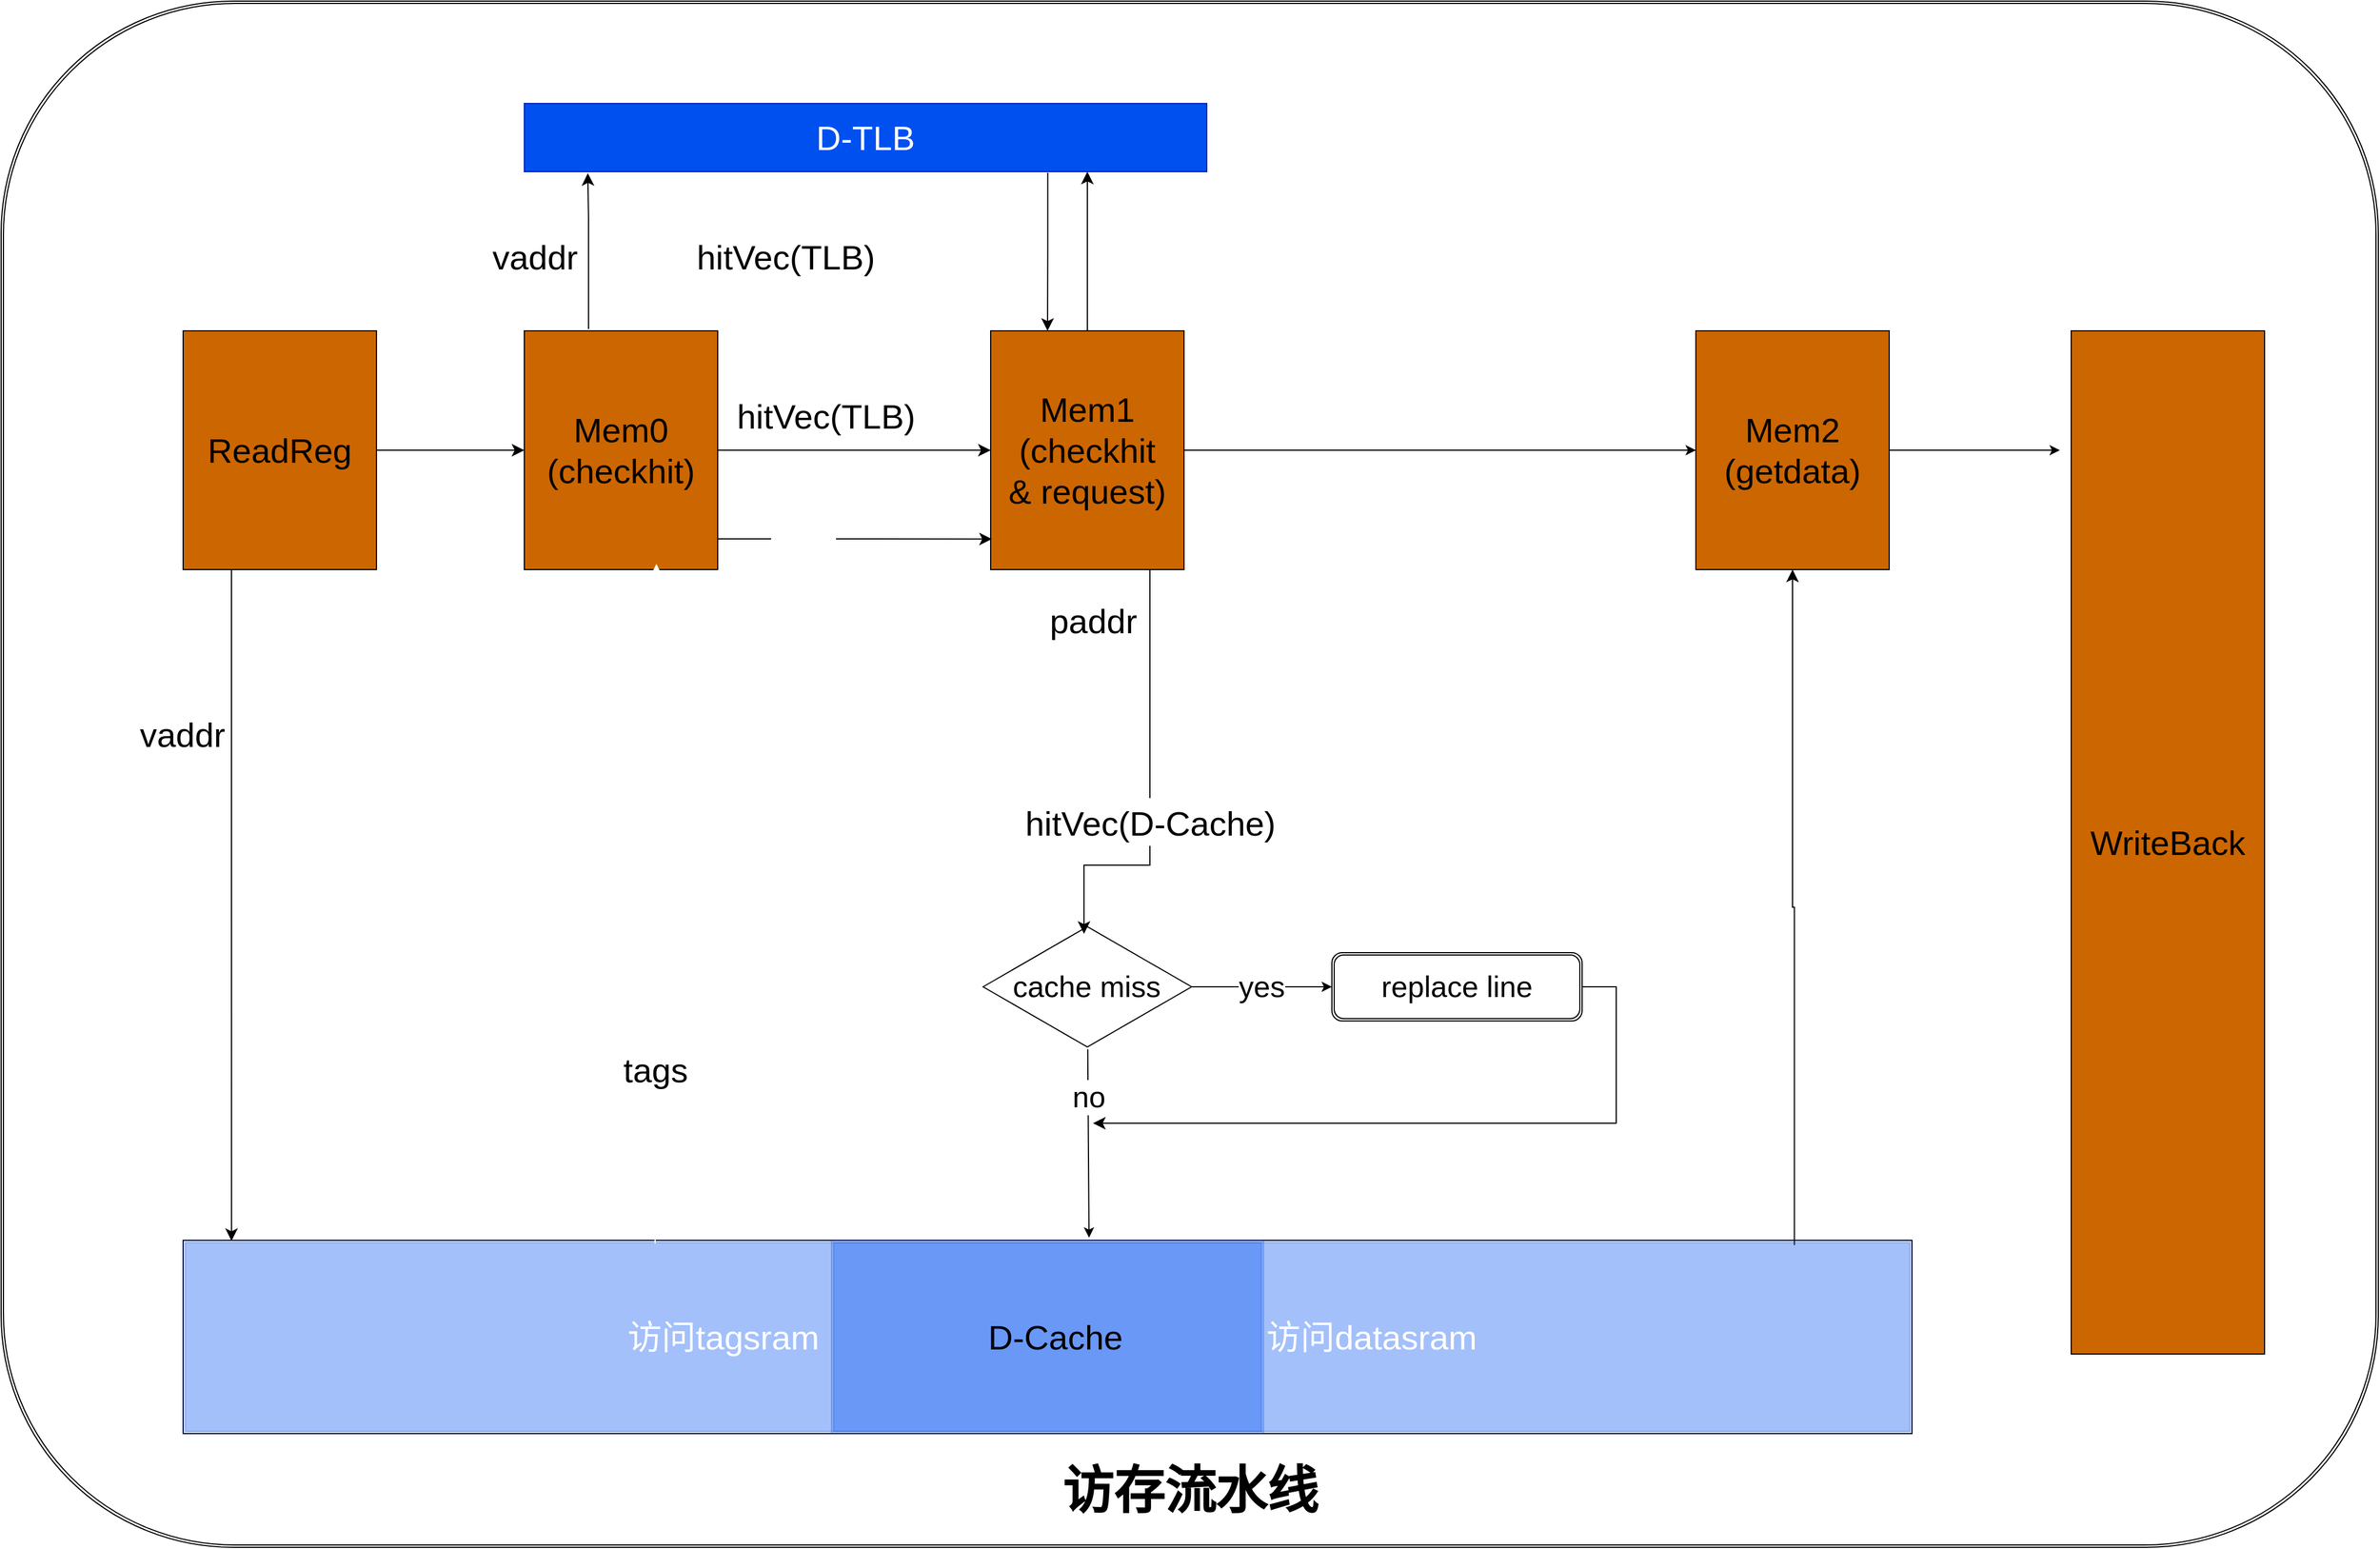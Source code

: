 <mxfile>
    <diagram id="_aD04N4xmqhP_ezU_jEi" name="第 1 页">
        <mxGraphModel dx="2475" dy="1490" grid="1" gridSize="10" guides="1" tooltips="1" connect="1" arrows="1" fold="1" page="1" pageScale="1" pageWidth="5000" pageHeight="2000" math="0" shadow="0">
            <root>
                <mxCell id="0"/>
                <mxCell id="1" parent="0"/>
                <mxCell id="27" value="" style="shape=ext;double=1;rounded=1;whiteSpace=wrap;html=1;fontFamily=Helvetica;fontSize=30;" parent="1" vertex="1">
                    <mxGeometry x="110" y="510" width="2090" height="1360" as="geometry"/>
                </mxCell>
                <mxCell id="74" value="" style="rounded=0;whiteSpace=wrap;html=1;fontSize=30;gradientColor=none;fillColor=none;movable=1;resizable=1;rotatable=1;deletable=1;editable=1;connectable=1;" parent="1" vertex="1">
                    <mxGeometry x="270" y="1600" width="1520" height="170" as="geometry"/>
                </mxCell>
                <mxCell id="155" value="&lt;font color=&quot;#ffffff&quot;&gt;访问tagsram&lt;/font&gt;" style="shape=ext;double=1;rounded=0;whiteSpace=wrap;html=1;labelBackgroundColor=none;strokeColor=#001DBC;fontSize=30;fontColor=#ffffff;fillColor=#0050ef;opacity=20;" parent="1" vertex="1">
                    <mxGeometry x="270" y="1600" width="950" height="170" as="geometry"/>
                </mxCell>
                <mxCell id="160" style="edgeStyle=none;html=1;entryX=0.75;entryY=0;entryDx=0;entryDy=0;strokeColor=#FFFFFF;fontColor=default;exitX=0.212;exitY=1.038;exitDx=0;exitDy=0;exitPerimeter=0;" edge="1" parent="1" source="9" target="83">
                    <mxGeometry relative="1" as="geometry">
                        <mxPoint x="698" y="670" as="sourcePoint"/>
                    </mxGeometry>
                </mxCell>
                <mxCell id="9" value="D-TLB" style="rounded=0;whiteSpace=wrap;html=1;fontSize=30;fillColor=#0050ef;fontColor=#ffffff;strokeColor=#001DBC;" parent="1" vertex="1">
                    <mxGeometry x="570" y="600" width="600" height="60" as="geometry"/>
                </mxCell>
                <mxCell id="66" value="ReadReg" style="rounded=0;whiteSpace=wrap;html=1;strokeColor=default;fontFamily=Helvetica;fontSize=30;fontColor=default;fillColor=#CC6600;gradientColor=none;" parent="1" vertex="1">
                    <mxGeometry x="270" y="800" width="170" height="210" as="geometry"/>
                </mxCell>
                <mxCell id="83" value="Mem0&lt;br&gt;(checkhit)" style="rounded=0;whiteSpace=wrap;html=1;strokeColor=default;fontFamily=Helvetica;fontSize=30;fontColor=default;fillColor=#CC6600;gradientColor=none;" parent="1" vertex="1">
                    <mxGeometry x="570" y="800" width="170" height="210" as="geometry"/>
                </mxCell>
                <mxCell id="88" value="" style="edgeStyle=elbowEdgeStyle;elbow=vertical;endArrow=classic;html=1;curved=0;rounded=0;endSize=8;startSize=8;entryX=0.093;entryY=1.022;entryDx=0;entryDy=0;entryPerimeter=0;exitX=0.332;exitY=-0.007;exitDx=0;exitDy=0;exitPerimeter=0;" parent="1" edge="1" target="9" source="83">
                    <mxGeometry width="50" height="50" relative="1" as="geometry">
                        <mxPoint x="710" y="791.44" as="sourcePoint"/>
                        <mxPoint x="688" y="800" as="targetPoint"/>
                        <Array as="points">
                            <mxPoint x="650" y="700"/>
                            <mxPoint x="660" y="720"/>
                            <mxPoint x="690" y="740"/>
                        </Array>
                    </mxGeometry>
                </mxCell>
                <mxCell id="90" value="" style="edgeStyle=elbowEdgeStyle;elbow=horizontal;endArrow=classic;html=1;curved=0;rounded=0;endSize=8;startSize=8;exitX=1;exitY=0.5;exitDx=0;exitDy=0;entryX=0;entryY=0.5;entryDx=0;entryDy=0;" parent="1" source="66" target="83" edge="1">
                    <mxGeometry width="50" height="50" relative="1" as="geometry">
                        <mxPoint x="560" y="1060" as="sourcePoint"/>
                        <mxPoint x="610" y="1010" as="targetPoint"/>
                    </mxGeometry>
                </mxCell>
                <mxCell id="92" value="hitVec(TLB)" style="text;strokeColor=none;fillColor=none;whiteSpace=wrap;verticalAlign=middle;overflow=hidden;rounded=0;fontFamily=Helvetica;fontSize=30;fontColor=default;html=1;" parent="1" vertex="1">
                    <mxGeometry x="755" y="830" width="230" height="90" as="geometry"/>
                </mxCell>
                <mxCell id="122" style="edgeStyle=none;html=1;entryX=0;entryY=0.5;entryDx=0;entryDy=0;fontSize=26;" parent="1" source="95" target="121" edge="1">
                    <mxGeometry relative="1" as="geometry"/>
                </mxCell>
                <mxCell id="95" value="Mem1&lt;br&gt;(checkhit&lt;br&gt;&amp;amp; request)" style="rounded=0;whiteSpace=wrap;html=1;strokeColor=default;fontFamily=Helvetica;fontSize=30;fontColor=default;fillColor=#CC6600;gradientColor=none;" parent="1" vertex="1">
                    <mxGeometry x="980" y="800" width="170" height="210" as="geometry"/>
                </mxCell>
                <mxCell id="97" value="" style="edgeStyle=elbowEdgeStyle;elbow=horizontal;endArrow=classic;html=1;curved=0;rounded=0;endSize=8;startSize=8;exitX=1;exitY=0.5;exitDx=0;exitDy=0;entryX=0;entryY=0.5;entryDx=0;entryDy=0;" parent="1" source="83" target="95" edge="1">
                    <mxGeometry width="50" height="50" relative="1" as="geometry">
                        <mxPoint x="870" y="1000" as="sourcePoint"/>
                        <mxPoint x="920" y="950" as="targetPoint"/>
                    </mxGeometry>
                </mxCell>
                <mxCell id="109" value="yes" style="edgeStyle=none;html=1;entryX=0;entryY=0.5;entryDx=0;entryDy=0;fontSize=26;" parent="1" source="105" target="108" edge="1">
                    <mxGeometry relative="1" as="geometry"/>
                </mxCell>
                <mxCell id="120" value="no" style="edgeStyle=none;html=1;fontSize=26;entryX=0.524;entryY=-0.014;entryDx=0;entryDy=0;entryPerimeter=0;" parent="1" source="105" target="74" edge="1">
                    <mxGeometry x="-0.492" relative="1" as="geometry">
                        <mxPoint x="1065" y="1260" as="targetPoint"/>
                        <mxPoint as="offset"/>
                    </mxGeometry>
                </mxCell>
                <mxCell id="105" value="cache miss" style="html=1;whiteSpace=wrap;aspect=fixed;shape=isoRectangle;labelBackgroundColor=none;fontSize=26;" parent="1" vertex="1">
                    <mxGeometry x="973.33" y="1322" width="183.34" height="110" as="geometry"/>
                </mxCell>
                <mxCell id="108" value="replace line" style="shape=ext;double=1;rounded=1;whiteSpace=wrap;html=1;labelBackgroundColor=none;fontSize=26;" parent="1" vertex="1">
                    <mxGeometry x="1280" y="1347" width="220" height="60" as="geometry"/>
                </mxCell>
                <mxCell id="112" value="" style="edgeStyle=elbowEdgeStyle;elbow=horizontal;endArrow=classic;html=1;curved=0;rounded=0;endSize=8;startSize=8;fontSize=26;exitX=1;exitY=0.5;exitDx=0;exitDy=0;" parent="1" source="108" edge="1">
                    <mxGeometry width="50" height="50" relative="1" as="geometry">
                        <mxPoint x="1080" y="1347" as="sourcePoint"/>
                        <mxPoint x="1070" y="1497" as="targetPoint"/>
                        <Array as="points">
                            <mxPoint x="1530" y="1427"/>
                        </Array>
                    </mxGeometry>
                </mxCell>
                <mxCell id="119" value="vaddr" style="text;strokeColor=none;fillColor=none;whiteSpace=wrap;verticalAlign=middle;overflow=hidden;rounded=0;fontFamily=Helvetica;fontSize=30;fontColor=default;align=left;html=1;" parent="1" vertex="1">
                    <mxGeometry x="230" y="1110" width="90" height="90" as="geometry"/>
                </mxCell>
                <mxCell id="128" style="edgeStyle=none;html=1;fontSize=45;" parent="1" source="121" edge="1">
                    <mxGeometry relative="1" as="geometry">
                        <mxPoint x="1920" y="905" as="targetPoint"/>
                    </mxGeometry>
                </mxCell>
                <mxCell id="121" value="Mem2&lt;br&gt;(getdata)" style="rounded=0;whiteSpace=wrap;html=1;strokeColor=default;fontFamily=Helvetica;fontSize=30;fontColor=default;fillColor=#CC6600;gradientColor=none;" parent="1" vertex="1">
                    <mxGeometry x="1600" y="800" width="170" height="210" as="geometry"/>
                </mxCell>
                <mxCell id="123" value="" style="edgeStyle=elbowEdgeStyle;elbow=vertical;endArrow=classic;html=1;curved=0;rounded=0;endSize=8;startSize=8;fontSize=26;entryX=0.5;entryY=1;entryDx=0;entryDy=0;exitX=0.932;exitY=0.025;exitDx=0;exitDy=0;exitPerimeter=0;" parent="1" source="74" target="121" edge="1">
                    <mxGeometry width="50" height="50" relative="1" as="geometry">
                        <mxPoint x="1120" y="1060" as="sourcePoint"/>
                        <mxPoint x="1170" y="1010" as="targetPoint"/>
                    </mxGeometry>
                </mxCell>
                <mxCell id="124" value="&lt;font style=&quot;font-size: 45px;&quot;&gt;访存流水线&lt;/font&gt;" style="text;strokeColor=none;fillColor=none;html=1;fontSize=24;fontStyle=1;verticalAlign=middle;align=center;labelBackgroundColor=none;opacity=50;" parent="1" vertex="1">
                    <mxGeometry x="845" y="1800" width="620" height="40" as="geometry"/>
                </mxCell>
                <mxCell id="126" value="WriteBack" style="rounded=0;whiteSpace=wrap;html=1;strokeColor=default;fontFamily=Helvetica;fontSize=30;fontColor=default;fillColor=#CC6600;gradientColor=none;" parent="1" vertex="1">
                    <mxGeometry x="1930" y="800" width="170" height="900" as="geometry"/>
                </mxCell>
                <mxCell id="131" value="" style="edgeStyle=elbowEdgeStyle;elbow=vertical;endArrow=classic;html=1;curved=0;rounded=0;endSize=8;startSize=8;fontSize=35;exitX=0.25;exitY=1;exitDx=0;exitDy=0;entryX=0.028;entryY=0.003;entryDx=0;entryDy=0;entryPerimeter=0;" parent="1" source="66" target="74" edge="1">
                    <mxGeometry width="50" height="50" relative="1" as="geometry">
                        <mxPoint x="310" y="1180" as="sourcePoint"/>
                        <mxPoint x="313" y="1260" as="targetPoint"/>
                        <Array as="points">
                            <mxPoint x="480" y="1200"/>
                        </Array>
                    </mxGeometry>
                </mxCell>
                <mxCell id="137" value="paddr" style="text;strokeColor=none;fillColor=none;whiteSpace=wrap;verticalAlign=middle;overflow=hidden;rounded=0;fontFamily=Helvetica;fontSize=30;fontColor=default;html=1;" parent="1" vertex="1">
                    <mxGeometry x="1030" y="1010" width="120" height="90" as="geometry"/>
                </mxCell>
                <mxCell id="139" value="" style="edgeStyle=elbowEdgeStyle;elbow=vertical;endArrow=classic;html=1;curved=0;rounded=0;endSize=8;startSize=8;fontSize=35;exitX=0.767;exitY=1.016;exitDx=0;exitDy=0;exitPerimeter=0;" parent="1" source="9" edge="1">
                    <mxGeometry width="50" height="50" relative="1" as="geometry">
                        <mxPoint x="1030" y="520" as="sourcePoint"/>
                        <mxPoint x="1030" y="800" as="targetPoint"/>
                    </mxGeometry>
                </mxCell>
                <mxCell id="145" value="" style="edgeStyle=elbowEdgeStyle;elbow=vertical;endArrow=classic;html=1;curved=0;rounded=0;endSize=8;startSize=8;fontSize=35;exitX=0.5;exitY=0;exitDx=0;exitDy=0;entryX=0.825;entryY=1;entryDx=0;entryDy=0;entryPerimeter=0;" parent="1" source="95" target="9" edge="1">
                    <mxGeometry width="50" height="50" relative="1" as="geometry">
                        <mxPoint x="970" y="1080" as="sourcePoint"/>
                        <mxPoint x="1003" y="530" as="targetPoint"/>
                    </mxGeometry>
                </mxCell>
                <mxCell id="146" value="" style="edgeStyle=elbowEdgeStyle;elbow=vertical;endArrow=classic;html=1;curved=0;rounded=0;endSize=8;startSize=8;fontSize=35;exitX=0.75;exitY=0;exitDx=0;exitDy=0;entryX=0.484;entryY=0.076;entryDx=0;entryDy=0;entryPerimeter=0;" parent="1" source="137" target="105" edge="1">
                    <mxGeometry width="50" height="50" relative="1" as="geometry">
                        <mxPoint x="1120" y="1250" as="sourcePoint"/>
                        <mxPoint x="1170" y="1200" as="targetPoint"/>
                        <Array as="points">
                            <mxPoint x="1120" y="1270"/>
                            <mxPoint x="1230" y="1120"/>
                            <mxPoint x="1130" y="1270"/>
                            <mxPoint x="1230" y="1150"/>
                            <mxPoint x="1120" y="1230"/>
                        </Array>
                    </mxGeometry>
                </mxCell>
                <mxCell id="147" value="&lt;font style=&quot;font-size: 30px;&quot;&gt;hitVec(D-Cache)&lt;/font&gt;" style="edgeLabel;html=1;align=center;verticalAlign=middle;resizable=0;points=[];fontSize=35;" parent="146" vertex="1" connectable="0">
                    <mxGeometry x="0.006" relative="1" as="geometry">
                        <mxPoint y="30" as="offset"/>
                    </mxGeometry>
                </mxCell>
                <mxCell id="149" value="" style="edgeStyle=elbowEdgeStyle;elbow=vertical;endArrow=classic;html=1;curved=0;rounded=0;endSize=8;startSize=8;fontSize=30;entryX=0.683;entryY=0.976;entryDx=0;entryDy=0;entryPerimeter=0;exitX=0.273;exitY=0.017;exitDx=0;exitDy=0;exitPerimeter=0;fillColor=#0050ef;strokeColor=#FFFFFF;" parent="1" source="74" target="83" edge="1">
                    <mxGeometry width="50" height="50" relative="1" as="geometry">
                        <mxPoint x="590" y="1410" as="sourcePoint"/>
                        <mxPoint x="640" y="1360" as="targetPoint"/>
                    </mxGeometry>
                </mxCell>
                <mxCell id="150" value="&lt;font&gt;tags&lt;/font&gt;" style="edgeLabel;html=1;align=center;verticalAlign=middle;resizable=0;points=[];fontSize=30;fontColor=default;" parent="149" vertex="1" connectable="0">
                    <mxGeometry x="-0.487" relative="1" as="geometry">
                        <mxPoint as="offset"/>
                    </mxGeometry>
                </mxCell>
                <mxCell id="151" value="" style="edgeStyle=elbowEdgeStyle;elbow=horizontal;endArrow=classic;html=1;curved=0;rounded=0;endSize=8;startSize=8;fontSize=30;fontColor=#FFFFFF;entryX=0.006;entryY=0.872;entryDx=0;entryDy=0;entryPerimeter=0;fillColor=#0050ef;strokeColor=default;" parent="1" target="95" edge="1">
                    <mxGeometry width="50" height="50" relative="1" as="geometry">
                        <mxPoint x="740" y="983" as="sourcePoint"/>
                        <mxPoint x="870" y="990" as="targetPoint"/>
                    </mxGeometry>
                </mxCell>
                <mxCell id="153" value="tags" style="edgeLabel;html=1;align=center;verticalAlign=middle;resizable=0;points=[];fontSize=30;fontColor=#FFFFFF;" parent="151" vertex="1" connectable="0">
                    <mxGeometry x="-0.38" y="2" relative="1" as="geometry">
                        <mxPoint as="offset"/>
                    </mxGeometry>
                </mxCell>
                <mxCell id="159" value="vaddr" style="text;strokeColor=none;fillColor=none;whiteSpace=wrap;verticalAlign=middle;overflow=hidden;rounded=0;fontFamily=Helvetica;fontSize=30;fontColor=default;align=left;html=1;" vertex="1" parent="1">
                    <mxGeometry x="540" y="690" width="90" height="90" as="geometry"/>
                </mxCell>
                <UserObject label="&lt;font style=&quot;font-size: 30px;&quot;&gt;hitVec(TLB)&lt;/font&gt;" placeholders="1" name="Variable" id="161">
                    <mxCell style="text;html=1;strokeColor=none;fillColor=none;align=center;verticalAlign=middle;whiteSpace=wrap;overflow=hidden;labelBackgroundColor=none;fontColor=default;" vertex="1" parent="1">
                        <mxGeometry x="700" y="705" width="200" height="60" as="geometry"/>
                    </mxCell>
                </UserObject>
                <mxCell id="162" value="&lt;font color=&quot;#ffffff&quot;&gt;访问datasram&lt;/font&gt;" style="shape=ext;double=1;rounded=0;whiteSpace=wrap;html=1;labelBackgroundColor=none;strokeColor=#001DBC;fontSize=30;fontColor=#ffffff;fillColor=#0050ef;opacity=20;" vertex="1" parent="1">
                    <mxGeometry x="840" y="1600" width="950" height="170" as="geometry"/>
                </mxCell>
                <mxCell id="163" value="D-Cache" style="text;html=1;strokeColor=none;fillColor=none;align=center;verticalAlign=middle;whiteSpace=wrap;rounded=0;labelBackgroundColor=none;fontSize=30;fontColor=default;opacity=20;" vertex="1" parent="1">
                    <mxGeometry x="916.67" y="1650" width="240" height="70" as="geometry"/>
                </mxCell>
            </root>
        </mxGraphModel>
    </diagram>
</mxfile>